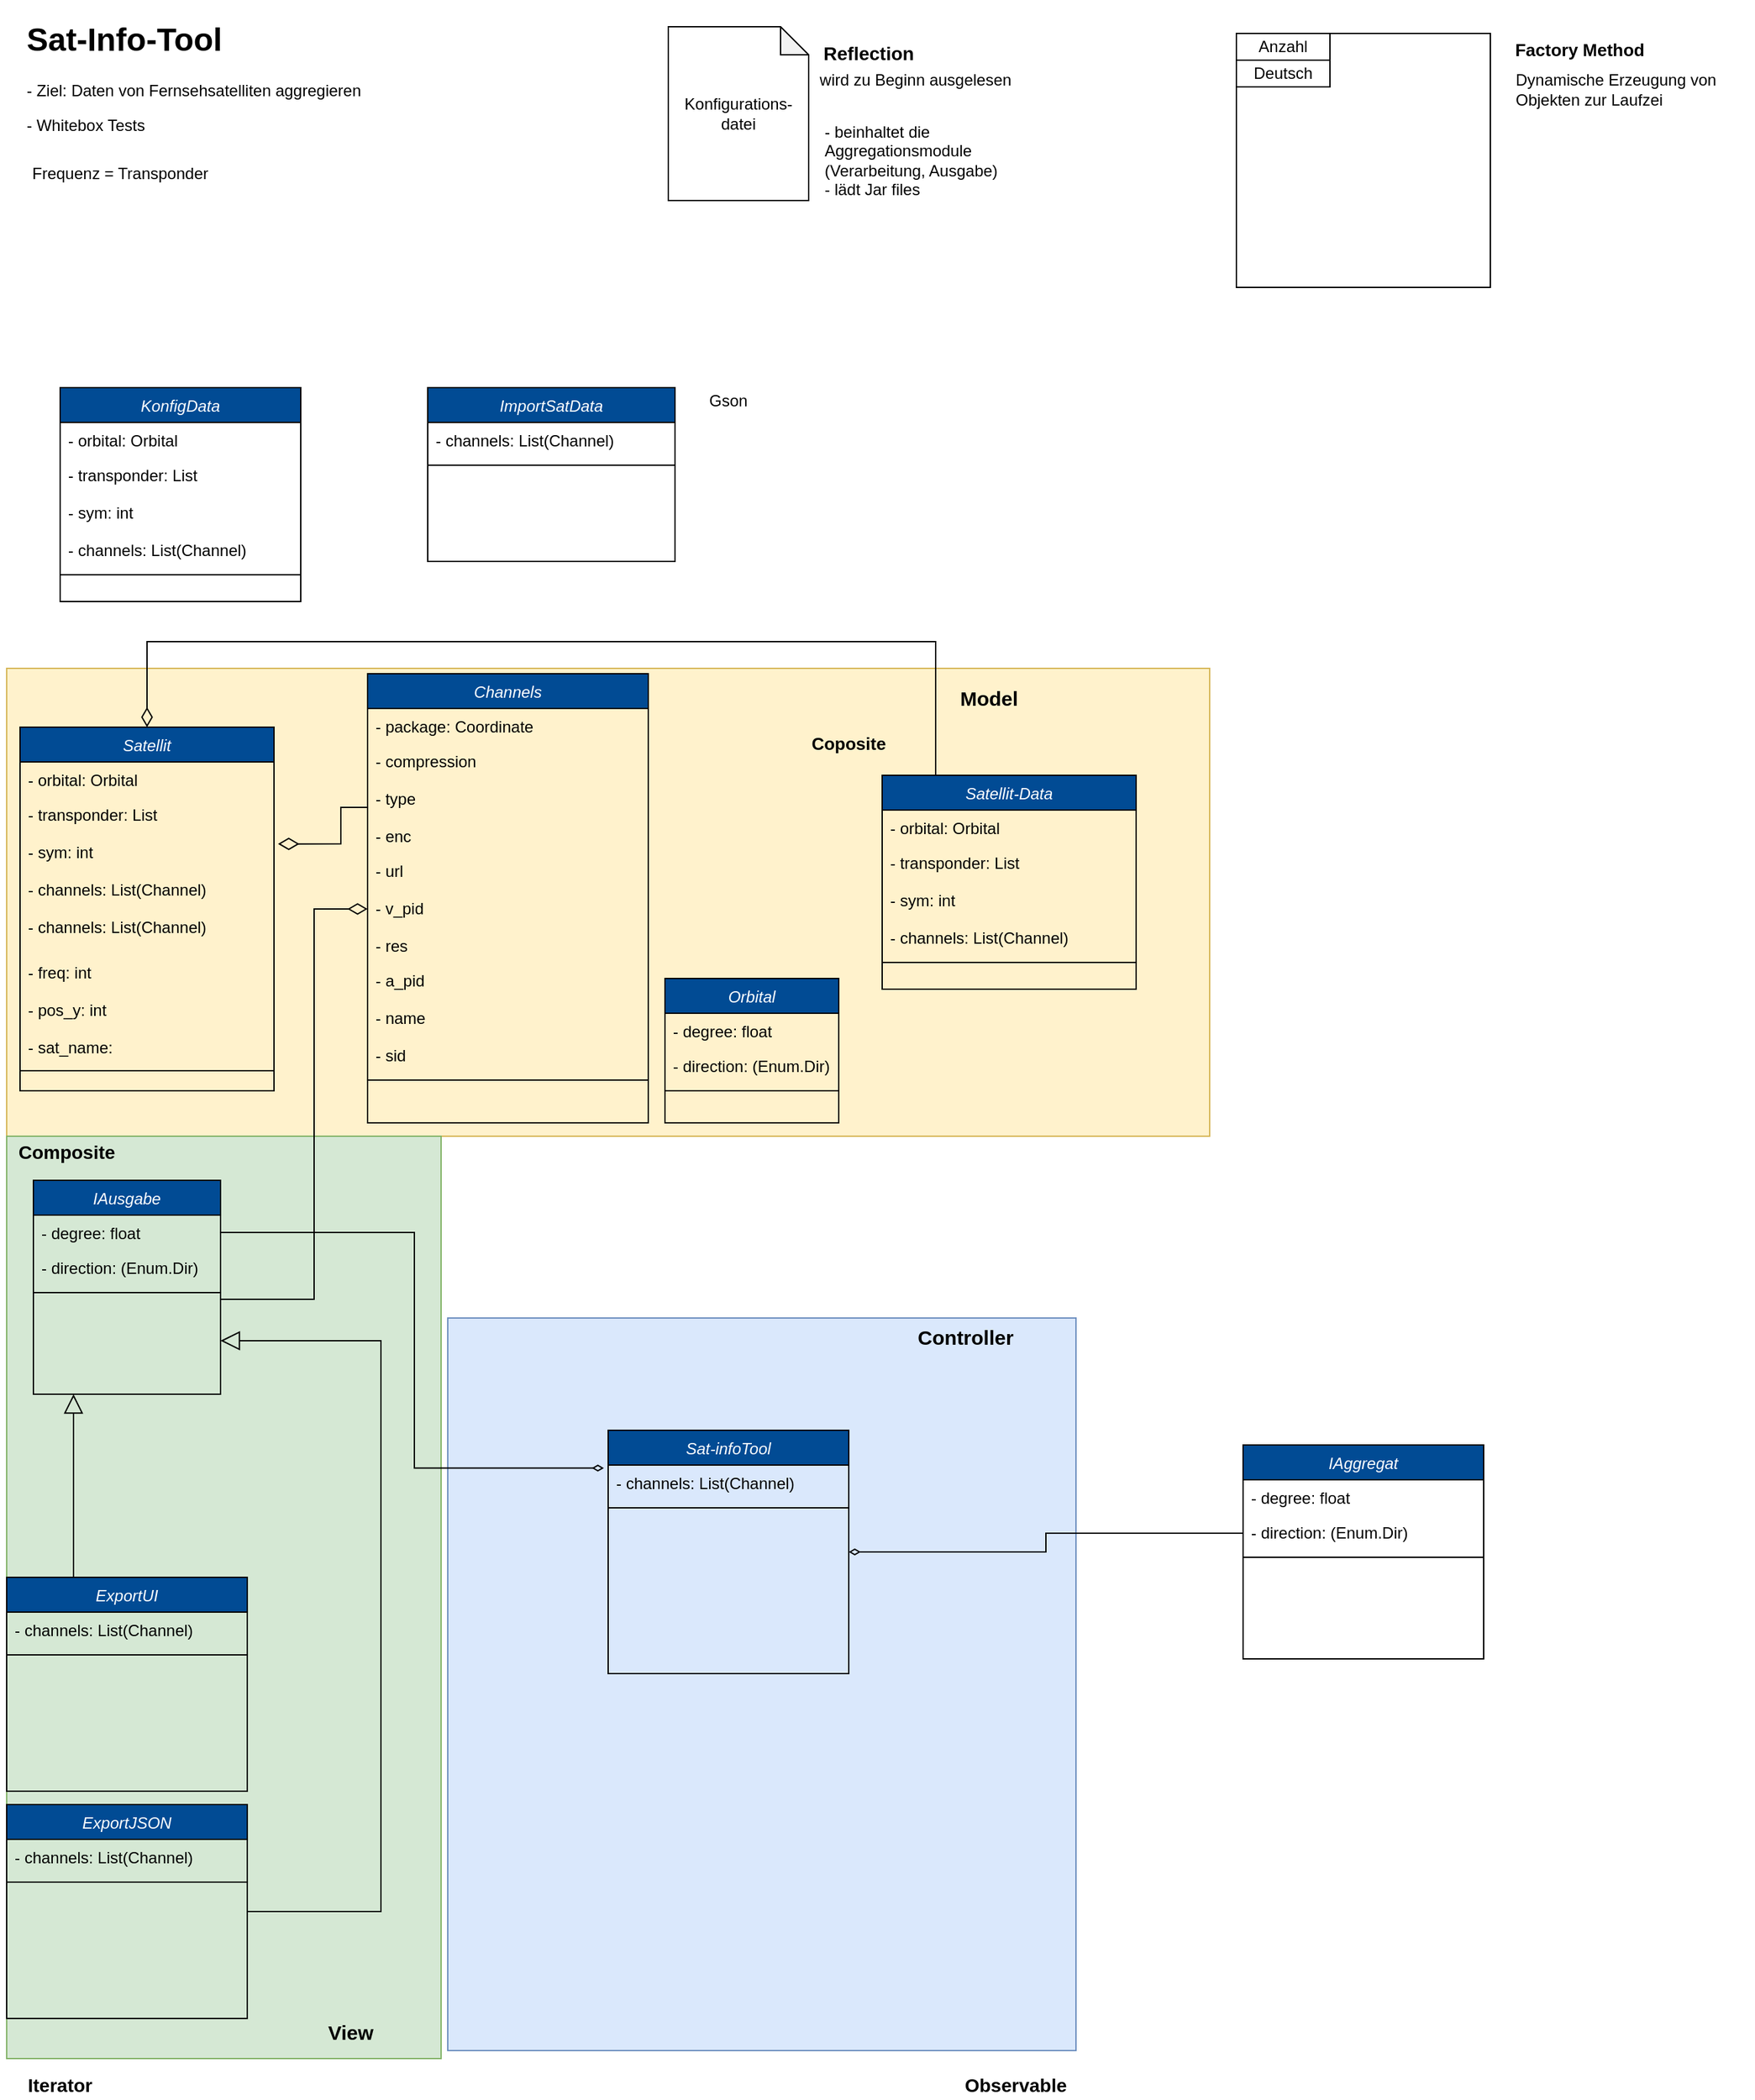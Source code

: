 <mxfile version="14.4.3" type="device"><diagram id="C5RBs43oDa-KdzZeNtuy" name="Page-1"><mxGraphModel dx="727" dy="2552" grid="1" gridSize="10" guides="1" tooltips="1" connect="1" arrows="1" fold="1" page="1" pageScale="1" pageWidth="827" pageHeight="1169" math="0" shadow="0"><root><mxCell id="WIyWlLk6GJQsqaUBKTNV-0"/><mxCell id="WIyWlLk6GJQsqaUBKTNV-1" parent="WIyWlLk6GJQsqaUBKTNV-0"/><mxCell id="5EhgSViDijIw2TfNOG9T-27" value="" style="rounded=0;whiteSpace=wrap;html=1;fillColor=#dae8fc;strokeColor=#6c8ebf;" parent="WIyWlLk6GJQsqaUBKTNV-1" vertex="1"><mxGeometry x="1180" y="-154" width="470" height="548" as="geometry"/></mxCell><mxCell id="5EhgSViDijIw2TfNOG9T-25" value="" style="rounded=0;whiteSpace=wrap;html=1;fillColor=#fff2cc;strokeColor=#d6b656;" parent="WIyWlLk6GJQsqaUBKTNV-1" vertex="1"><mxGeometry x="850" y="-640" width="900" height="350" as="geometry"/></mxCell><mxCell id="5EhgSViDijIw2TfNOG9T-23" value="" style="rounded=0;whiteSpace=wrap;html=1;fillColor=#d5e8d4;strokeColor=#82b366;" parent="WIyWlLk6GJQsqaUBKTNV-1" vertex="1"><mxGeometry x="850" y="-290" width="325" height="690" as="geometry"/></mxCell><mxCell id="1yaCcaEFjF434vhPgPQW-25" style="edgeStyle=orthogonalEdgeStyle;rounded=0;orthogonalLoop=1;jettySize=auto;html=1;exitX=0;exitY=0.5;exitDx=0;exitDy=0;entryX=1.016;entryY=0.262;entryDx=0;entryDy=0;endArrow=diamondThin;endFill=0;endSize=13;strokeWidth=1;entryPerimeter=0;" parent="WIyWlLk6GJQsqaUBKTNV-1" source="VDKIruvpdVJVuMx0rwyU-163" target="VDKIruvpdVJVuMx0rwyU-170" edge="1"><mxGeometry relative="1" as="geometry"><mxPoint x="1260" y="-400" as="targetPoint"/><Array as="points"><mxPoint x="1100" y="-536"/><mxPoint x="1100" y="-509"/></Array></mxGeometry></mxCell><mxCell id="VDKIruvpdVJVuMx0rwyU-161" value="Channels" style="swimlane;fontStyle=2;align=center;verticalAlign=top;childLayout=stackLayout;horizontal=1;startSize=26;horizontalStack=0;resizeParent=1;resizeLast=0;collapsible=1;marginBottom=0;rounded=0;shadow=0;strokeWidth=1;fillColor=#014B94;fontColor=#FFFFFF;" parent="WIyWlLk6GJQsqaUBKTNV-1" vertex="1"><mxGeometry x="1120" y="-636" width="210" height="336" as="geometry"><mxRectangle x="230" y="140" width="160" height="26" as="alternateBounds"/></mxGeometry></mxCell><mxCell id="VDKIruvpdVJVuMx0rwyU-162" value="- package: Coordinate" style="text;align=left;verticalAlign=top;spacingLeft=4;spacingRight=4;overflow=hidden;rotatable=0;points=[[0,0.5],[1,0.5]];portConstraint=eastwest;" parent="VDKIruvpdVJVuMx0rwyU-161" vertex="1"><mxGeometry y="26" width="210" height="26" as="geometry"/></mxCell><mxCell id="VDKIruvpdVJVuMx0rwyU-163" value="- compression" style="text;align=left;verticalAlign=top;spacingLeft=4;spacingRight=4;overflow=hidden;rotatable=0;points=[[0,0.5],[1,0.5]];portConstraint=eastwest;rounded=0;shadow=0;html=0;" parent="VDKIruvpdVJVuMx0rwyU-161" vertex="1"><mxGeometry y="52" width="210" height="28" as="geometry"/></mxCell><mxCell id="VDKIruvpdVJVuMx0rwyU-164" value="- type" style="text;align=left;verticalAlign=top;spacingLeft=4;spacingRight=4;overflow=hidden;rotatable=0;points=[[0,0.5],[1,0.5]];portConstraint=eastwest;rounded=0;shadow=0;html=0;" parent="VDKIruvpdVJVuMx0rwyU-161" vertex="1"><mxGeometry y="80" width="210" height="28" as="geometry"/></mxCell><mxCell id="1yaCcaEFjF434vhPgPQW-17" value="- enc" style="text;align=left;verticalAlign=top;spacingLeft=4;spacingRight=4;overflow=hidden;rotatable=0;points=[[0,0.5],[1,0.5]];portConstraint=eastwest;" parent="VDKIruvpdVJVuMx0rwyU-161" vertex="1"><mxGeometry y="108" width="210" height="26" as="geometry"/></mxCell><mxCell id="1yaCcaEFjF434vhPgPQW-19" value="- url" style="text;align=left;verticalAlign=top;spacingLeft=4;spacingRight=4;overflow=hidden;rotatable=0;points=[[0,0.5],[1,0.5]];portConstraint=eastwest;rounded=0;shadow=0;html=0;" parent="VDKIruvpdVJVuMx0rwyU-161" vertex="1"><mxGeometry y="134" width="210" height="28" as="geometry"/></mxCell><mxCell id="1yaCcaEFjF434vhPgPQW-18" value="- v_pid" style="text;align=left;verticalAlign=top;spacingLeft=4;spacingRight=4;overflow=hidden;rotatable=0;points=[[0,0.5],[1,0.5]];portConstraint=eastwest;rounded=0;shadow=0;html=0;" parent="VDKIruvpdVJVuMx0rwyU-161" vertex="1"><mxGeometry y="162" width="210" height="28" as="geometry"/></mxCell><mxCell id="1yaCcaEFjF434vhPgPQW-20" value="- res" style="text;align=left;verticalAlign=top;spacingLeft=4;spacingRight=4;overflow=hidden;rotatable=0;points=[[0,0.5],[1,0.5]];portConstraint=eastwest;" parent="VDKIruvpdVJVuMx0rwyU-161" vertex="1"><mxGeometry y="190" width="210" height="26" as="geometry"/></mxCell><mxCell id="1yaCcaEFjF434vhPgPQW-21" value="- a_pid" style="text;align=left;verticalAlign=top;spacingLeft=4;spacingRight=4;overflow=hidden;rotatable=0;points=[[0,0.5],[1,0.5]];portConstraint=eastwest;rounded=0;shadow=0;html=0;" parent="VDKIruvpdVJVuMx0rwyU-161" vertex="1"><mxGeometry y="216" width="210" height="28" as="geometry"/></mxCell><mxCell id="1yaCcaEFjF434vhPgPQW-22" value="- name" style="text;align=left;verticalAlign=top;spacingLeft=4;spacingRight=4;overflow=hidden;rotatable=0;points=[[0,0.5],[1,0.5]];portConstraint=eastwest;rounded=0;shadow=0;html=0;" parent="VDKIruvpdVJVuMx0rwyU-161" vertex="1"><mxGeometry y="244" width="210" height="28" as="geometry"/></mxCell><mxCell id="1yaCcaEFjF434vhPgPQW-23" value="- sid" style="text;align=left;verticalAlign=top;spacingLeft=4;spacingRight=4;overflow=hidden;rotatable=0;points=[[0,0.5],[1,0.5]];portConstraint=eastwest;rounded=0;shadow=0;html=0;" parent="VDKIruvpdVJVuMx0rwyU-161" vertex="1"><mxGeometry y="272" width="210" height="28" as="geometry"/></mxCell><mxCell id="VDKIruvpdVJVuMx0rwyU-165" value="" style="line;html=1;strokeWidth=1;align=left;verticalAlign=middle;spacingTop=-1;spacingLeft=3;spacingRight=3;rotatable=0;labelPosition=right;points=[];portConstraint=eastwest;" parent="VDKIruvpdVJVuMx0rwyU-161" vertex="1"><mxGeometry y="300" width="210" height="8" as="geometry"/></mxCell><mxCell id="VDKIruvpdVJVuMx0rwyU-167" value="Satellit" style="swimlane;fontStyle=2;align=center;verticalAlign=top;childLayout=stackLayout;horizontal=1;startSize=26;horizontalStack=0;resizeParent=1;resizeLast=0;collapsible=1;marginBottom=0;rounded=0;shadow=0;strokeWidth=1;fillColor=#014B94;fontColor=#FFFFFF;" parent="WIyWlLk6GJQsqaUBKTNV-1" vertex="1"><mxGeometry x="860" y="-596" width="190" height="272" as="geometry"><mxRectangle x="230" y="140" width="160" height="26" as="alternateBounds"/></mxGeometry></mxCell><mxCell id="VDKIruvpdVJVuMx0rwyU-168" value="- orbital: Orbital" style="text;align=left;verticalAlign=top;spacingLeft=4;spacingRight=4;overflow=hidden;rotatable=0;points=[[0,0.5],[1,0.5]];portConstraint=eastwest;" parent="VDKIruvpdVJVuMx0rwyU-167" vertex="1"><mxGeometry y="26" width="190" height="26" as="geometry"/></mxCell><mxCell id="VDKIruvpdVJVuMx0rwyU-169" value="- transponder: List" style="text;align=left;verticalAlign=top;spacingLeft=4;spacingRight=4;overflow=hidden;rotatable=0;points=[[0,0.5],[1,0.5]];portConstraint=eastwest;rounded=0;shadow=0;html=0;" parent="VDKIruvpdVJVuMx0rwyU-167" vertex="1"><mxGeometry y="52" width="190" height="28" as="geometry"/></mxCell><mxCell id="VDKIruvpdVJVuMx0rwyU-170" value="- sym: int" style="text;align=left;verticalAlign=top;spacingLeft=4;spacingRight=4;overflow=hidden;rotatable=0;points=[[0,0.5],[1,0.5]];portConstraint=eastwest;rounded=0;shadow=0;html=0;" parent="VDKIruvpdVJVuMx0rwyU-167" vertex="1"><mxGeometry y="80" width="190" height="28" as="geometry"/></mxCell><mxCell id="1yaCcaEFjF434vhPgPQW-2" value="- channels: List(Channel)" style="text;align=left;verticalAlign=top;spacingLeft=4;spacingRight=4;overflow=hidden;rotatable=0;points=[[0,0.5],[1,0.5]];portConstraint=eastwest;rounded=0;shadow=0;html=0;" parent="VDKIruvpdVJVuMx0rwyU-167" vertex="1"><mxGeometry y="108" width="190" height="28" as="geometry"/></mxCell><mxCell id="-Bprs5Gdd_sRzxuWn0lR-0" value="- channels: List(Channel)" style="text;align=left;verticalAlign=top;spacingLeft=4;spacingRight=4;overflow=hidden;rotatable=0;points=[[0,0.5],[1,0.5]];portConstraint=eastwest;rounded=0;shadow=0;html=0;" vertex="1" parent="VDKIruvpdVJVuMx0rwyU-167"><mxGeometry y="136" width="190" height="34" as="geometry"/></mxCell><mxCell id="1yaCcaEFjF434vhPgPQW-11" value="- freq: int" style="text;align=left;verticalAlign=top;spacingLeft=4;spacingRight=4;overflow=hidden;rotatable=0;points=[[0,0.5],[1,0.5]];portConstraint=eastwest;rounded=0;shadow=0;html=0;" parent="VDKIruvpdVJVuMx0rwyU-167" vertex="1"><mxGeometry y="170" width="190" height="28" as="geometry"/></mxCell><mxCell id="1yaCcaEFjF434vhPgPQW-12" value="- pos_y: int" style="text;align=left;verticalAlign=top;spacingLeft=4;spacingRight=4;overflow=hidden;rotatable=0;points=[[0,0.5],[1,0.5]];portConstraint=eastwest;rounded=0;shadow=0;html=0;" parent="VDKIruvpdVJVuMx0rwyU-167" vertex="1"><mxGeometry y="198" width="190" height="28" as="geometry"/></mxCell><mxCell id="1yaCcaEFjF434vhPgPQW-10" value="- sat_name:" style="text;align=left;verticalAlign=top;spacingLeft=4;spacingRight=4;overflow=hidden;rotatable=0;points=[[0,0.5],[1,0.5]];portConstraint=eastwest;" parent="VDKIruvpdVJVuMx0rwyU-167" vertex="1"><mxGeometry y="226" width="190" height="26" as="geometry"/></mxCell><mxCell id="VDKIruvpdVJVuMx0rwyU-171" value="" style="line;html=1;strokeWidth=1;align=left;verticalAlign=middle;spacingTop=-1;spacingLeft=3;spacingRight=3;rotatable=0;labelPosition=right;points=[];portConstraint=eastwest;" parent="VDKIruvpdVJVuMx0rwyU-167" vertex="1"><mxGeometry y="252" width="190" height="10" as="geometry"/></mxCell><mxCell id="1yaCcaEFjF434vhPgPQW-1" value="&lt;h1&gt;Sat-Info-Tool&lt;/h1&gt;&lt;p&gt;- Ziel: Daten von Fernsehsatelliten aggregieren&lt;/p&gt;&lt;p&gt;- Whitebox Tests&lt;/p&gt;" style="text;html=1;strokeColor=none;fillColor=none;spacing=5;spacingTop=-20;whiteSpace=wrap;overflow=hidden;rounded=0;" parent="WIyWlLk6GJQsqaUBKTNV-1" vertex="1"><mxGeometry x="860" y="-1130" width="260" height="120" as="geometry"/></mxCell><mxCell id="1yaCcaEFjF434vhPgPQW-3" value="Orbital" style="swimlane;fontStyle=2;align=center;verticalAlign=top;childLayout=stackLayout;horizontal=1;startSize=26;horizontalStack=0;resizeParent=1;resizeLast=0;collapsible=1;marginBottom=0;rounded=0;shadow=0;strokeWidth=1;fillColor=#014B94;fontColor=#FFFFFF;" parent="WIyWlLk6GJQsqaUBKTNV-1" vertex="1"><mxGeometry x="1342.5" y="-408" width="130" height="108" as="geometry"><mxRectangle x="230" y="140" width="160" height="26" as="alternateBounds"/></mxGeometry></mxCell><mxCell id="1yaCcaEFjF434vhPgPQW-4" value="- degree: float" style="text;align=left;verticalAlign=top;spacingLeft=4;spacingRight=4;overflow=hidden;rotatable=0;points=[[0,0.5],[1,0.5]];portConstraint=eastwest;" parent="1yaCcaEFjF434vhPgPQW-3" vertex="1"><mxGeometry y="26" width="130" height="26" as="geometry"/></mxCell><mxCell id="1yaCcaEFjF434vhPgPQW-5" value="- direction: (Enum.Dir)" style="text;align=left;verticalAlign=top;spacingLeft=4;spacingRight=4;overflow=hidden;rotatable=0;points=[[0,0.5],[1,0.5]];portConstraint=eastwest;rounded=0;shadow=0;html=0;" parent="1yaCcaEFjF434vhPgPQW-3" vertex="1"><mxGeometry y="52" width="130" height="28" as="geometry"/></mxCell><mxCell id="1yaCcaEFjF434vhPgPQW-8" value="" style="line;html=1;strokeWidth=1;align=left;verticalAlign=middle;spacingTop=-1;spacingLeft=3;spacingRight=3;rotatable=0;labelPosition=right;points=[];portConstraint=eastwest;" parent="1yaCcaEFjF434vhPgPQW-3" vertex="1"><mxGeometry y="80" width="130" height="8" as="geometry"/></mxCell><mxCell id="1yaCcaEFjF434vhPgPQW-15" value="Frequenz = Transponder" style="text;html=1;strokeColor=none;fillColor=none;align=center;verticalAlign=middle;whiteSpace=wrap;rounded=0;" parent="WIyWlLk6GJQsqaUBKTNV-1" vertex="1"><mxGeometry x="860" y="-1020" width="150" height="20" as="geometry"/></mxCell><mxCell id="1yaCcaEFjF434vhPgPQW-26" value="Konfigurations-datei" style="shape=note;whiteSpace=wrap;html=1;backgroundOutline=1;darkOpacity=0.05;size=21;" parent="WIyWlLk6GJQsqaUBKTNV-1" vertex="1"><mxGeometry x="1345" y="-1120" width="105" height="130" as="geometry"/></mxCell><mxCell id="1yaCcaEFjF434vhPgPQW-27" value="wird zu Beginn ausgelesen" style="text;html=1;strokeColor=none;fillColor=none;align=center;verticalAlign=middle;whiteSpace=wrap;rounded=0;" parent="WIyWlLk6GJQsqaUBKTNV-1" vertex="1"><mxGeometry x="1450" y="-1090" width="160" height="20" as="geometry"/></mxCell><mxCell id="1yaCcaEFjF434vhPgPQW-28" value="&lt;b&gt;&lt;font style=&quot;font-size: 14px&quot;&gt;Reflection&lt;/font&gt;&lt;/b&gt;" style="text;html=1;strokeColor=none;fillColor=none;align=center;verticalAlign=middle;whiteSpace=wrap;rounded=0;" parent="WIyWlLk6GJQsqaUBKTNV-1" vertex="1"><mxGeometry x="1450" y="-1110" width="90" height="20" as="geometry"/></mxCell><mxCell id="1yaCcaEFjF434vhPgPQW-30" value="- beinhaltet die Aggregationsmodule (Verarbeitung, Ausgabe)&lt;br&gt;- lädt Jar files" style="text;html=1;strokeColor=none;fillColor=none;align=left;verticalAlign=middle;whiteSpace=wrap;rounded=0;" parent="WIyWlLk6GJQsqaUBKTNV-1" vertex="1"><mxGeometry x="1460" y="-1050" width="150" height="60" as="geometry"/></mxCell><mxCell id="1yaCcaEFjF434vhPgPQW-31" value="KonfigData" style="swimlane;fontStyle=2;align=center;verticalAlign=top;childLayout=stackLayout;horizontal=1;startSize=26;horizontalStack=0;resizeParent=1;resizeLast=0;collapsible=1;marginBottom=0;rounded=0;shadow=0;strokeWidth=1;fillColor=#014B94;fontColor=#FFFFFF;" parent="WIyWlLk6GJQsqaUBKTNV-1" vertex="1"><mxGeometry x="890" y="-850" width="180" height="160" as="geometry"><mxRectangle x="230" y="140" width="160" height="26" as="alternateBounds"/></mxGeometry></mxCell><mxCell id="1yaCcaEFjF434vhPgPQW-32" value="- orbital: Orbital" style="text;align=left;verticalAlign=top;spacingLeft=4;spacingRight=4;overflow=hidden;rotatable=0;points=[[0,0.5],[1,0.5]];portConstraint=eastwest;" parent="1yaCcaEFjF434vhPgPQW-31" vertex="1"><mxGeometry y="26" width="180" height="26" as="geometry"/></mxCell><mxCell id="1yaCcaEFjF434vhPgPQW-33" value="- transponder: List" style="text;align=left;verticalAlign=top;spacingLeft=4;spacingRight=4;overflow=hidden;rotatable=0;points=[[0,0.5],[1,0.5]];portConstraint=eastwest;rounded=0;shadow=0;html=0;" parent="1yaCcaEFjF434vhPgPQW-31" vertex="1"><mxGeometry y="52" width="180" height="28" as="geometry"/></mxCell><mxCell id="1yaCcaEFjF434vhPgPQW-34" value="- sym: int" style="text;align=left;verticalAlign=top;spacingLeft=4;spacingRight=4;overflow=hidden;rotatable=0;points=[[0,0.5],[1,0.5]];portConstraint=eastwest;rounded=0;shadow=0;html=0;" parent="1yaCcaEFjF434vhPgPQW-31" vertex="1"><mxGeometry y="80" width="180" height="28" as="geometry"/></mxCell><mxCell id="1yaCcaEFjF434vhPgPQW-35" value="- channels: List(Channel)" style="text;align=left;verticalAlign=top;spacingLeft=4;spacingRight=4;overflow=hidden;rotatable=0;points=[[0,0.5],[1,0.5]];portConstraint=eastwest;rounded=0;shadow=0;html=0;" parent="1yaCcaEFjF434vhPgPQW-31" vertex="1"><mxGeometry y="108" width="180" height="28" as="geometry"/></mxCell><mxCell id="1yaCcaEFjF434vhPgPQW-36" value="" style="line;html=1;strokeWidth=1;align=left;verticalAlign=middle;spacingTop=-1;spacingLeft=3;spacingRight=3;rotatable=0;labelPosition=right;points=[];portConstraint=eastwest;" parent="1yaCcaEFjF434vhPgPQW-31" vertex="1"><mxGeometry y="136" width="180" height="8" as="geometry"/></mxCell><mxCell id="1yaCcaEFjF434vhPgPQW-37" value="Sat-infoTool" style="swimlane;fontStyle=2;align=center;verticalAlign=top;childLayout=stackLayout;horizontal=1;startSize=26;horizontalStack=0;resizeParent=1;resizeLast=0;collapsible=1;marginBottom=0;rounded=0;shadow=0;strokeWidth=1;fillColor=#014B94;fontColor=#FFFFFF;" parent="WIyWlLk6GJQsqaUBKTNV-1" vertex="1"><mxGeometry x="1300" y="-70" width="180" height="182" as="geometry"><mxRectangle x="230" y="140" width="160" height="26" as="alternateBounds"/></mxGeometry></mxCell><mxCell id="1yaCcaEFjF434vhPgPQW-41" value="- channels: List(Channel)" style="text;align=left;verticalAlign=top;spacingLeft=4;spacingRight=4;overflow=hidden;rotatable=0;points=[[0,0.5],[1,0.5]];portConstraint=eastwest;rounded=0;shadow=0;html=0;" parent="1yaCcaEFjF434vhPgPQW-37" vertex="1"><mxGeometry y="26" width="180" height="28" as="geometry"/></mxCell><mxCell id="1yaCcaEFjF434vhPgPQW-42" value="" style="line;html=1;strokeWidth=1;align=left;verticalAlign=middle;spacingTop=-1;spacingLeft=3;spacingRight=3;rotatable=0;labelPosition=right;points=[];portConstraint=eastwest;" parent="1yaCcaEFjF434vhPgPQW-37" vertex="1"><mxGeometry y="54" width="180" height="8" as="geometry"/></mxCell><mxCell id="5EhgSViDijIw2TfNOG9T-10" style="edgeStyle=orthogonalEdgeStyle;rounded=0;orthogonalLoop=1;jettySize=auto;html=1;endArrow=block;endFill=0;endSize=12;strokeWidth=1;" parent="WIyWlLk6GJQsqaUBKTNV-1" edge="1"><mxGeometry relative="1" as="geometry"><mxPoint x="900" y="40" as="sourcePoint"/><mxPoint x="900" y="-97" as="targetPoint"/><Array as="points"><mxPoint x="900" y="-97"/></Array></mxGeometry></mxCell><mxCell id="1yaCcaEFjF434vhPgPQW-43" value="ExportUI" style="swimlane;fontStyle=2;align=center;verticalAlign=top;childLayout=stackLayout;horizontal=1;startSize=26;horizontalStack=0;resizeParent=1;resizeLast=0;collapsible=1;marginBottom=0;rounded=0;shadow=0;strokeWidth=1;fillColor=#014B94;fontColor=#FFFFFF;" parent="WIyWlLk6GJQsqaUBKTNV-1" vertex="1"><mxGeometry x="850" y="40" width="180" height="160" as="geometry"><mxRectangle x="230" y="140" width="160" height="26" as="alternateBounds"/></mxGeometry></mxCell><mxCell id="1yaCcaEFjF434vhPgPQW-44" value="- channels: List(Channel)" style="text;align=left;verticalAlign=top;spacingLeft=4;spacingRight=4;overflow=hidden;rotatable=0;points=[[0,0.5],[1,0.5]];portConstraint=eastwest;rounded=0;shadow=0;html=0;" parent="1yaCcaEFjF434vhPgPQW-43" vertex="1"><mxGeometry y="26" width="180" height="28" as="geometry"/></mxCell><mxCell id="1yaCcaEFjF434vhPgPQW-45" value="" style="line;html=1;strokeWidth=1;align=left;verticalAlign=middle;spacingTop=-1;spacingLeft=3;spacingRight=3;rotatable=0;labelPosition=right;points=[];portConstraint=eastwest;" parent="1yaCcaEFjF434vhPgPQW-43" vertex="1"><mxGeometry y="54" width="180" height="8" as="geometry"/></mxCell><mxCell id="5EhgSViDijIw2TfNOG9T-11" style="edgeStyle=orthogonalEdgeStyle;rounded=0;orthogonalLoop=1;jettySize=auto;html=1;endArrow=block;endFill=0;endSize=12;strokeWidth=1;entryX=1;entryY=0.75;entryDx=0;entryDy=0;" parent="WIyWlLk6GJQsqaUBKTNV-1" source="1yaCcaEFjF434vhPgPQW-46" target="5EhgSViDijIw2TfNOG9T-0" edge="1"><mxGeometry relative="1" as="geometry"><mxPoint x="960" y="-100" as="targetPoint"/><Array as="points"><mxPoint x="1130" y="290"/><mxPoint x="1130" y="-137"/></Array></mxGeometry></mxCell><mxCell id="1yaCcaEFjF434vhPgPQW-46" value="ExportJSON" style="swimlane;fontStyle=2;align=center;verticalAlign=top;childLayout=stackLayout;horizontal=1;startSize=26;horizontalStack=0;resizeParent=1;resizeLast=0;collapsible=1;marginBottom=0;rounded=0;shadow=0;strokeWidth=1;fillColor=#014B94;fontColor=#FFFFFF;" parent="WIyWlLk6GJQsqaUBKTNV-1" vertex="1"><mxGeometry x="850" y="210" width="180" height="160" as="geometry"><mxRectangle x="230" y="140" width="160" height="26" as="alternateBounds"/></mxGeometry></mxCell><mxCell id="1yaCcaEFjF434vhPgPQW-47" value="- channels: List(Channel)" style="text;align=left;verticalAlign=top;spacingLeft=4;spacingRight=4;overflow=hidden;rotatable=0;points=[[0,0.5],[1,0.5]];portConstraint=eastwest;rounded=0;shadow=0;html=0;" parent="1yaCcaEFjF434vhPgPQW-46" vertex="1"><mxGeometry y="26" width="180" height="28" as="geometry"/></mxCell><mxCell id="1yaCcaEFjF434vhPgPQW-48" value="" style="line;html=1;strokeWidth=1;align=left;verticalAlign=middle;spacingTop=-1;spacingLeft=3;spacingRight=3;rotatable=0;labelPosition=right;points=[];portConstraint=eastwest;" parent="1yaCcaEFjF434vhPgPQW-46" vertex="1"><mxGeometry y="54" width="180" height="8" as="geometry"/></mxCell><mxCell id="5EhgSViDijIw2TfNOG9T-20" style="edgeStyle=orthogonalEdgeStyle;rounded=0;orthogonalLoop=1;jettySize=auto;html=1;entryX=0.5;entryY=0;entryDx=0;entryDy=0;endArrow=diamondThin;endFill=0;endSize=12;strokeWidth=1;" parent="WIyWlLk6GJQsqaUBKTNV-1" source="1yaCcaEFjF434vhPgPQW-61" target="VDKIruvpdVJVuMx0rwyU-167" edge="1"><mxGeometry relative="1" as="geometry"><Array as="points"><mxPoint x="1545" y="-660"/><mxPoint x="955" y="-660"/></Array></mxGeometry></mxCell><mxCell id="1yaCcaEFjF434vhPgPQW-61" value="Satellit-Data" style="swimlane;fontStyle=2;align=center;verticalAlign=top;childLayout=stackLayout;horizontal=1;startSize=26;horizontalStack=0;resizeParent=1;resizeLast=0;collapsible=1;marginBottom=0;rounded=0;shadow=0;strokeWidth=1;fillColor=#014B94;fontColor=#FFFFFF;" parent="WIyWlLk6GJQsqaUBKTNV-1" vertex="1"><mxGeometry x="1505" y="-560" width="190" height="160" as="geometry"><mxRectangle x="230" y="140" width="160" height="26" as="alternateBounds"/></mxGeometry></mxCell><mxCell id="1yaCcaEFjF434vhPgPQW-62" value="- orbital: Orbital" style="text;align=left;verticalAlign=top;spacingLeft=4;spacingRight=4;overflow=hidden;rotatable=0;points=[[0,0.5],[1,0.5]];portConstraint=eastwest;" parent="1yaCcaEFjF434vhPgPQW-61" vertex="1"><mxGeometry y="26" width="190" height="26" as="geometry"/></mxCell><mxCell id="1yaCcaEFjF434vhPgPQW-63" value="- transponder: List" style="text;align=left;verticalAlign=top;spacingLeft=4;spacingRight=4;overflow=hidden;rotatable=0;points=[[0,0.5],[1,0.5]];portConstraint=eastwest;rounded=0;shadow=0;html=0;" parent="1yaCcaEFjF434vhPgPQW-61" vertex="1"><mxGeometry y="52" width="190" height="28" as="geometry"/></mxCell><mxCell id="1yaCcaEFjF434vhPgPQW-64" value="- sym: int" style="text;align=left;verticalAlign=top;spacingLeft=4;spacingRight=4;overflow=hidden;rotatable=0;points=[[0,0.5],[1,0.5]];portConstraint=eastwest;rounded=0;shadow=0;html=0;" parent="1yaCcaEFjF434vhPgPQW-61" vertex="1"><mxGeometry y="80" width="190" height="28" as="geometry"/></mxCell><mxCell id="1yaCcaEFjF434vhPgPQW-65" value="- channels: List(Channel)" style="text;align=left;verticalAlign=top;spacingLeft=4;spacingRight=4;overflow=hidden;rotatable=0;points=[[0,0.5],[1,0.5]];portConstraint=eastwest;rounded=0;shadow=0;html=0;" parent="1yaCcaEFjF434vhPgPQW-61" vertex="1"><mxGeometry y="108" width="190" height="28" as="geometry"/></mxCell><mxCell id="1yaCcaEFjF434vhPgPQW-66" value="" style="line;html=1;strokeWidth=1;align=left;verticalAlign=middle;spacingTop=-1;spacingLeft=3;spacingRight=3;rotatable=0;labelPosition=right;points=[];portConstraint=eastwest;" parent="1yaCcaEFjF434vhPgPQW-61" vertex="1"><mxGeometry y="136" width="190" height="8" as="geometry"/></mxCell><mxCell id="1yaCcaEFjF434vhPgPQW-67" value="" style="whiteSpace=wrap;html=1;aspect=fixed;" parent="WIyWlLk6GJQsqaUBKTNV-1" vertex="1"><mxGeometry x="1770" y="-1115" width="190" height="190" as="geometry"/></mxCell><mxCell id="1yaCcaEFjF434vhPgPQW-68" value="Anzahl" style="rounded=0;whiteSpace=wrap;html=1;" parent="WIyWlLk6GJQsqaUBKTNV-1" vertex="1"><mxGeometry x="1770" y="-1115" width="70" height="20" as="geometry"/></mxCell><mxCell id="1yaCcaEFjF434vhPgPQW-69" value="Deutsch" style="rounded=0;whiteSpace=wrap;html=1;" parent="WIyWlLk6GJQsqaUBKTNV-1" vertex="1"><mxGeometry x="1770" y="-1095" width="70" height="20" as="geometry"/></mxCell><mxCell id="1yaCcaEFjF434vhPgPQW-70" value="&lt;b&gt;&lt;font style=&quot;font-size: 13px&quot;&gt;Coposite&lt;/font&gt;&lt;/b&gt;" style="text;html=1;strokeColor=none;fillColor=none;align=center;verticalAlign=middle;whiteSpace=wrap;rounded=0;" parent="WIyWlLk6GJQsqaUBKTNV-1" vertex="1"><mxGeometry x="1430" y="-596" width="100" height="24" as="geometry"/></mxCell><mxCell id="bZEULsWgYUmLHv9iK5TF-0" value="&lt;b&gt;&lt;font style=&quot;font-size: 13px&quot;&gt;Factory Method&lt;/font&gt;&lt;/b&gt;" style="text;html=1;strokeColor=none;fillColor=none;align=center;verticalAlign=middle;whiteSpace=wrap;rounded=0;" parent="WIyWlLk6GJQsqaUBKTNV-1" vertex="1"><mxGeometry x="1977" y="-1115" width="100" height="24" as="geometry"/></mxCell><mxCell id="bZEULsWgYUmLHv9iK5TF-3" value="Dynamische Erzeugung von Objekten zur Laufzei" style="text;html=1;strokeColor=none;fillColor=none;align=left;verticalAlign=middle;whiteSpace=wrap;rounded=0;" parent="WIyWlLk6GJQsqaUBKTNV-1" vertex="1"><mxGeometry x="1977" y="-1095" width="180" height="44" as="geometry"/></mxCell><mxCell id="5EhgSViDijIw2TfNOG9T-8" style="edgeStyle=orthogonalEdgeStyle;rounded=0;orthogonalLoop=1;jettySize=auto;html=1;entryX=0;entryY=0.5;entryDx=0;entryDy=0;endArrow=diamondThin;endFill=0;strokeWidth=1;endSize=12;" parent="WIyWlLk6GJQsqaUBKTNV-1" source="5EhgSViDijIw2TfNOG9T-0" target="1yaCcaEFjF434vhPgPQW-18" edge="1"><mxGeometry relative="1" as="geometry"><mxPoint x="1170" y="-177" as="targetPoint"/><Array as="points"><mxPoint x="1080" y="-168"/><mxPoint x="1080" y="-460"/></Array></mxGeometry></mxCell><mxCell id="5EhgSViDijIw2TfNOG9T-0" value="IAusgabe" style="swimlane;fontStyle=2;align=center;verticalAlign=top;childLayout=stackLayout;horizontal=1;startSize=26;horizontalStack=0;resizeParent=1;resizeLast=0;collapsible=1;marginBottom=0;rounded=0;shadow=0;strokeWidth=1;fillColor=#014B94;fontColor=#FFFFFF;" parent="WIyWlLk6GJQsqaUBKTNV-1" vertex="1"><mxGeometry x="870" y="-257" width="140" height="160" as="geometry"><mxRectangle x="230" y="140" width="160" height="26" as="alternateBounds"/></mxGeometry></mxCell><mxCell id="5EhgSViDijIw2TfNOG9T-1" value="- degree: float" style="text;align=left;verticalAlign=top;spacingLeft=4;spacingRight=4;overflow=hidden;rotatable=0;points=[[0,0.5],[1,0.5]];portConstraint=eastwest;" parent="5EhgSViDijIw2TfNOG9T-0" vertex="1"><mxGeometry y="26" width="140" height="26" as="geometry"/></mxCell><mxCell id="5EhgSViDijIw2TfNOG9T-2" value="- direction: (Enum.Dir)" style="text;align=left;verticalAlign=top;spacingLeft=4;spacingRight=4;overflow=hidden;rotatable=0;points=[[0,0.5],[1,0.5]];portConstraint=eastwest;rounded=0;shadow=0;html=0;" parent="5EhgSViDijIw2TfNOG9T-0" vertex="1"><mxGeometry y="52" width="140" height="28" as="geometry"/></mxCell><mxCell id="5EhgSViDijIw2TfNOG9T-3" value="" style="line;html=1;strokeWidth=1;align=left;verticalAlign=middle;spacingTop=-1;spacingLeft=3;spacingRight=3;rotatable=0;labelPosition=right;points=[];portConstraint=eastwest;" parent="5EhgSViDijIw2TfNOG9T-0" vertex="1"><mxGeometry y="80" width="140" height="8" as="geometry"/></mxCell><mxCell id="5EhgSViDijIw2TfNOG9T-4" value="IAggregat" style="swimlane;fontStyle=2;align=center;verticalAlign=top;childLayout=stackLayout;horizontal=1;startSize=26;horizontalStack=0;resizeParent=1;resizeLast=0;collapsible=1;marginBottom=0;rounded=0;shadow=0;strokeWidth=1;fillColor=#014B94;fontColor=#FFFFFF;" parent="WIyWlLk6GJQsqaUBKTNV-1" vertex="1"><mxGeometry x="1775" y="-59" width="180" height="160" as="geometry"><mxRectangle x="230" y="140" width="160" height="26" as="alternateBounds"/></mxGeometry></mxCell><mxCell id="5EhgSViDijIw2TfNOG9T-5" value="- degree: float" style="text;align=left;verticalAlign=top;spacingLeft=4;spacingRight=4;overflow=hidden;rotatable=0;points=[[0,0.5],[1,0.5]];portConstraint=eastwest;" parent="5EhgSViDijIw2TfNOG9T-4" vertex="1"><mxGeometry y="26" width="180" height="26" as="geometry"/></mxCell><mxCell id="5EhgSViDijIw2TfNOG9T-6" value="- direction: (Enum.Dir)" style="text;align=left;verticalAlign=top;spacingLeft=4;spacingRight=4;overflow=hidden;rotatable=0;points=[[0,0.5],[1,0.5]];portConstraint=eastwest;rounded=0;shadow=0;html=0;" parent="5EhgSViDijIw2TfNOG9T-4" vertex="1"><mxGeometry y="52" width="180" height="28" as="geometry"/></mxCell><mxCell id="5EhgSViDijIw2TfNOG9T-7" value="" style="line;html=1;strokeWidth=1;align=left;verticalAlign=middle;spacingTop=-1;spacingLeft=3;spacingRight=3;rotatable=0;labelPosition=right;points=[];portConstraint=eastwest;" parent="5EhgSViDijIw2TfNOG9T-4" vertex="1"><mxGeometry y="80" width="180" height="8" as="geometry"/></mxCell><mxCell id="5EhgSViDijIw2TfNOG9T-12" value="Gson" style="text;html=1;strokeColor=none;fillColor=none;align=center;verticalAlign=middle;whiteSpace=wrap;rounded=0;" parent="WIyWlLk6GJQsqaUBKTNV-1" vertex="1"><mxGeometry x="1370" y="-850" width="40" height="20" as="geometry"/></mxCell><mxCell id="5EhgSViDijIw2TfNOG9T-13" value="ImportSatData&#10;" style="swimlane;fontStyle=2;align=center;verticalAlign=top;childLayout=stackLayout;horizontal=1;startSize=26;horizontalStack=0;resizeParent=1;resizeLast=0;collapsible=1;marginBottom=0;rounded=0;shadow=0;strokeWidth=1;fillColor=#014B94;fontColor=#FFFFFF;" parent="WIyWlLk6GJQsqaUBKTNV-1" vertex="1"><mxGeometry x="1165" y="-850" width="185" height="130" as="geometry"><mxRectangle x="230" y="140" width="160" height="26" as="alternateBounds"/></mxGeometry></mxCell><mxCell id="5EhgSViDijIw2TfNOG9T-14" value="- channels: List(Channel)" style="text;align=left;verticalAlign=top;spacingLeft=4;spacingRight=4;overflow=hidden;rotatable=0;points=[[0,0.5],[1,0.5]];portConstraint=eastwest;rounded=0;shadow=0;html=0;" parent="5EhgSViDijIw2TfNOG9T-13" vertex="1"><mxGeometry y="26" width="185" height="28" as="geometry"/></mxCell><mxCell id="5EhgSViDijIw2TfNOG9T-15" value="" style="line;html=1;strokeWidth=1;align=left;verticalAlign=middle;spacingTop=-1;spacingLeft=3;spacingRight=3;rotatable=0;labelPosition=right;points=[];portConstraint=eastwest;" parent="5EhgSViDijIw2TfNOG9T-13" vertex="1"><mxGeometry y="54" width="185" height="8" as="geometry"/></mxCell><mxCell id="5EhgSViDijIw2TfNOG9T-28" value="&lt;font style=&quot;font-size: 15px&quot;&gt;&lt;b&gt;Controller&lt;/b&gt;&lt;/font&gt;" style="text;html=1;strokeColor=none;fillColor=none;align=center;verticalAlign=middle;whiteSpace=wrap;rounded=0;" parent="WIyWlLk6GJQsqaUBKTNV-1" vertex="1"><mxGeometry x="1470" y="-150" width="195" height="20" as="geometry"/></mxCell><mxCell id="5EhgSViDijIw2TfNOG9T-29" value="&lt;font style=&quot;font-size: 15px&quot;&gt;&lt;b&gt;View&lt;/b&gt;&lt;/font&gt;&lt;span style=&quot;color: rgba(0 , 0 , 0 , 0) ; font-family: monospace ; font-size: 0px&quot;&gt;%3CmxGraphModel%3E%3Croot%3E%3CmxCell%20id%3D%220%22%2F%3E%3CmxCell%20id%3D%221%22%20parent%3D%220%22%2F%3E%3CmxCell%20id%3D%222%22%20value%3D%22%26lt%3Bfont%20style%3D%26quot%3Bfont-size%3A%2015px%26quot%3B%26gt%3B%26lt%3Bb%26gt%3BController%26lt%3B%2Fb%26gt%3B%26lt%3B%2Ffont%26gt%3B%22%20style%3D%22text%3Bhtml%3D1%3BstrokeColor%3Dnone%3BfillColor%3Dnone%3Balign%3Dcenter%3BverticalAlign%3Dmiddle%3BwhiteSpace%3Dwrap%3Brounded%3D0%3B%22%20vertex%3D%221%22%20parent%3D%221%22%3E%3CmxGeometry%20x%3D%221245%22%20y%3D%22120%22%20width%3D%22195%22%20height%3D%2220%22%20as%3D%22geometry%22%2F%3E%3C%2FmxCell%3E%3C%2Froot%3E%3C%2FmxGraphModel%3E&lt;/span&gt;" style="text;html=1;strokeColor=none;fillColor=none;align=center;verticalAlign=middle;whiteSpace=wrap;rounded=0;" parent="WIyWlLk6GJQsqaUBKTNV-1" vertex="1"><mxGeometry x="1010" y="370" width="195" height="20" as="geometry"/></mxCell><mxCell id="5EhgSViDijIw2TfNOG9T-30" value="&lt;span style=&quot;font-size: 15px&quot;&gt;&lt;b&gt;Model&lt;/b&gt;&lt;/span&gt;" style="text;html=1;strokeColor=none;fillColor=none;align=center;verticalAlign=middle;whiteSpace=wrap;rounded=0;" parent="WIyWlLk6GJQsqaUBKTNV-1" vertex="1"><mxGeometry x="1505" y="-628" width="160" height="20" as="geometry"/></mxCell><mxCell id="5EhgSViDijIw2TfNOG9T-32" value="&lt;b&gt;&lt;font style=&quot;font-size: 14px&quot;&gt;Composite&lt;/font&gt;&lt;/b&gt;" style="text;html=1;strokeColor=none;fillColor=none;align=center;verticalAlign=middle;whiteSpace=wrap;rounded=0;" parent="WIyWlLk6GJQsqaUBKTNV-1" vertex="1"><mxGeometry x="850" y="-288" width="90" height="20" as="geometry"/></mxCell><mxCell id="5EhgSViDijIw2TfNOG9T-33" value="&lt;span style=&quot;font-size: 14px&quot;&gt;&lt;b&gt;Observable&lt;/b&gt;&lt;/span&gt;" style="text;html=1;strokeColor=none;fillColor=none;align=center;verticalAlign=middle;whiteSpace=wrap;rounded=0;" parent="WIyWlLk6GJQsqaUBKTNV-1" vertex="1"><mxGeometry x="1560" y="410" width="90" height="20" as="geometry"/></mxCell><mxCell id="kWMtNfnpqyCEyckCpEUD-1" value="&lt;b&gt;&lt;font style=&quot;font-size: 14px&quot;&gt;Iterator&lt;/font&gt;&lt;/b&gt;" style="text;html=1;strokeColor=none;fillColor=none;align=center;verticalAlign=middle;whiteSpace=wrap;rounded=0;" parent="WIyWlLk6GJQsqaUBKTNV-1" vertex="1"><mxGeometry x="845" y="410" width="90" height="20" as="geometry"/></mxCell><mxCell id="-Bprs5Gdd_sRzxuWn0lR-2" style="edgeStyle=orthogonalEdgeStyle;rounded=0;orthogonalLoop=1;jettySize=auto;html=1;exitX=1;exitY=0.5;exitDx=0;exitDy=0;entryX=-0.018;entryY=0.081;entryDx=0;entryDy=0;entryPerimeter=0;endArrow=diamondThin;endFill=0;jumpSize=11;targetPerimeterSpacing=5;" edge="1" parent="WIyWlLk6GJQsqaUBKTNV-1" source="5EhgSViDijIw2TfNOG9T-1" target="1yaCcaEFjF434vhPgPQW-41"><mxGeometry relative="1" as="geometry"/></mxCell><mxCell id="-Bprs5Gdd_sRzxuWn0lR-3" style="edgeStyle=orthogonalEdgeStyle;rounded=0;jumpSize=11;orthogonalLoop=1;jettySize=auto;html=1;entryX=1;entryY=0.5;entryDx=0;entryDy=0;endArrow=diamondThin;endFill=0;targetPerimeterSpacing=5;strokeWidth=1;sourcePerimeterSpacing=0;" edge="1" parent="WIyWlLk6GJQsqaUBKTNV-1" source="5EhgSViDijIw2TfNOG9T-6" target="1yaCcaEFjF434vhPgPQW-37"><mxGeometry relative="1" as="geometry"/></mxCell></root></mxGraphModel></diagram></mxfile>